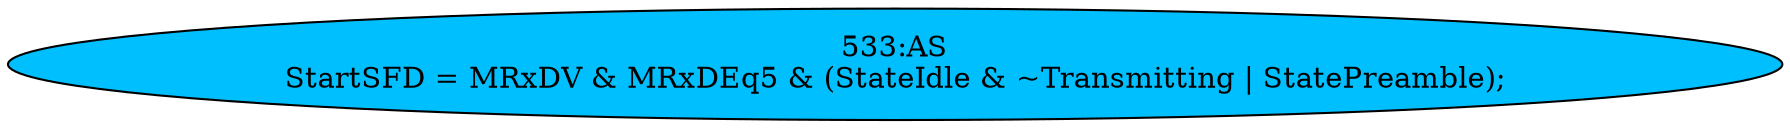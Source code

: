 strict digraph "" {
	node [label="\N"];
	"533:AS"	 [ast="<pyverilog.vparser.ast.Assign object at 0x7fb43032c2d0>",
		def_var="['StartSFD']",
		fillcolor=deepskyblue,
		label="533:AS
StartSFD = MRxDV & MRxDEq5 & (StateIdle & ~Transmitting | StatePreamble);",
		statements="[]",
		style=filled,
		typ=Assign,
		use_var="['MRxDV', 'MRxDEq5', 'StateIdle', 'Transmitting', 'StatePreamble']"];
}
